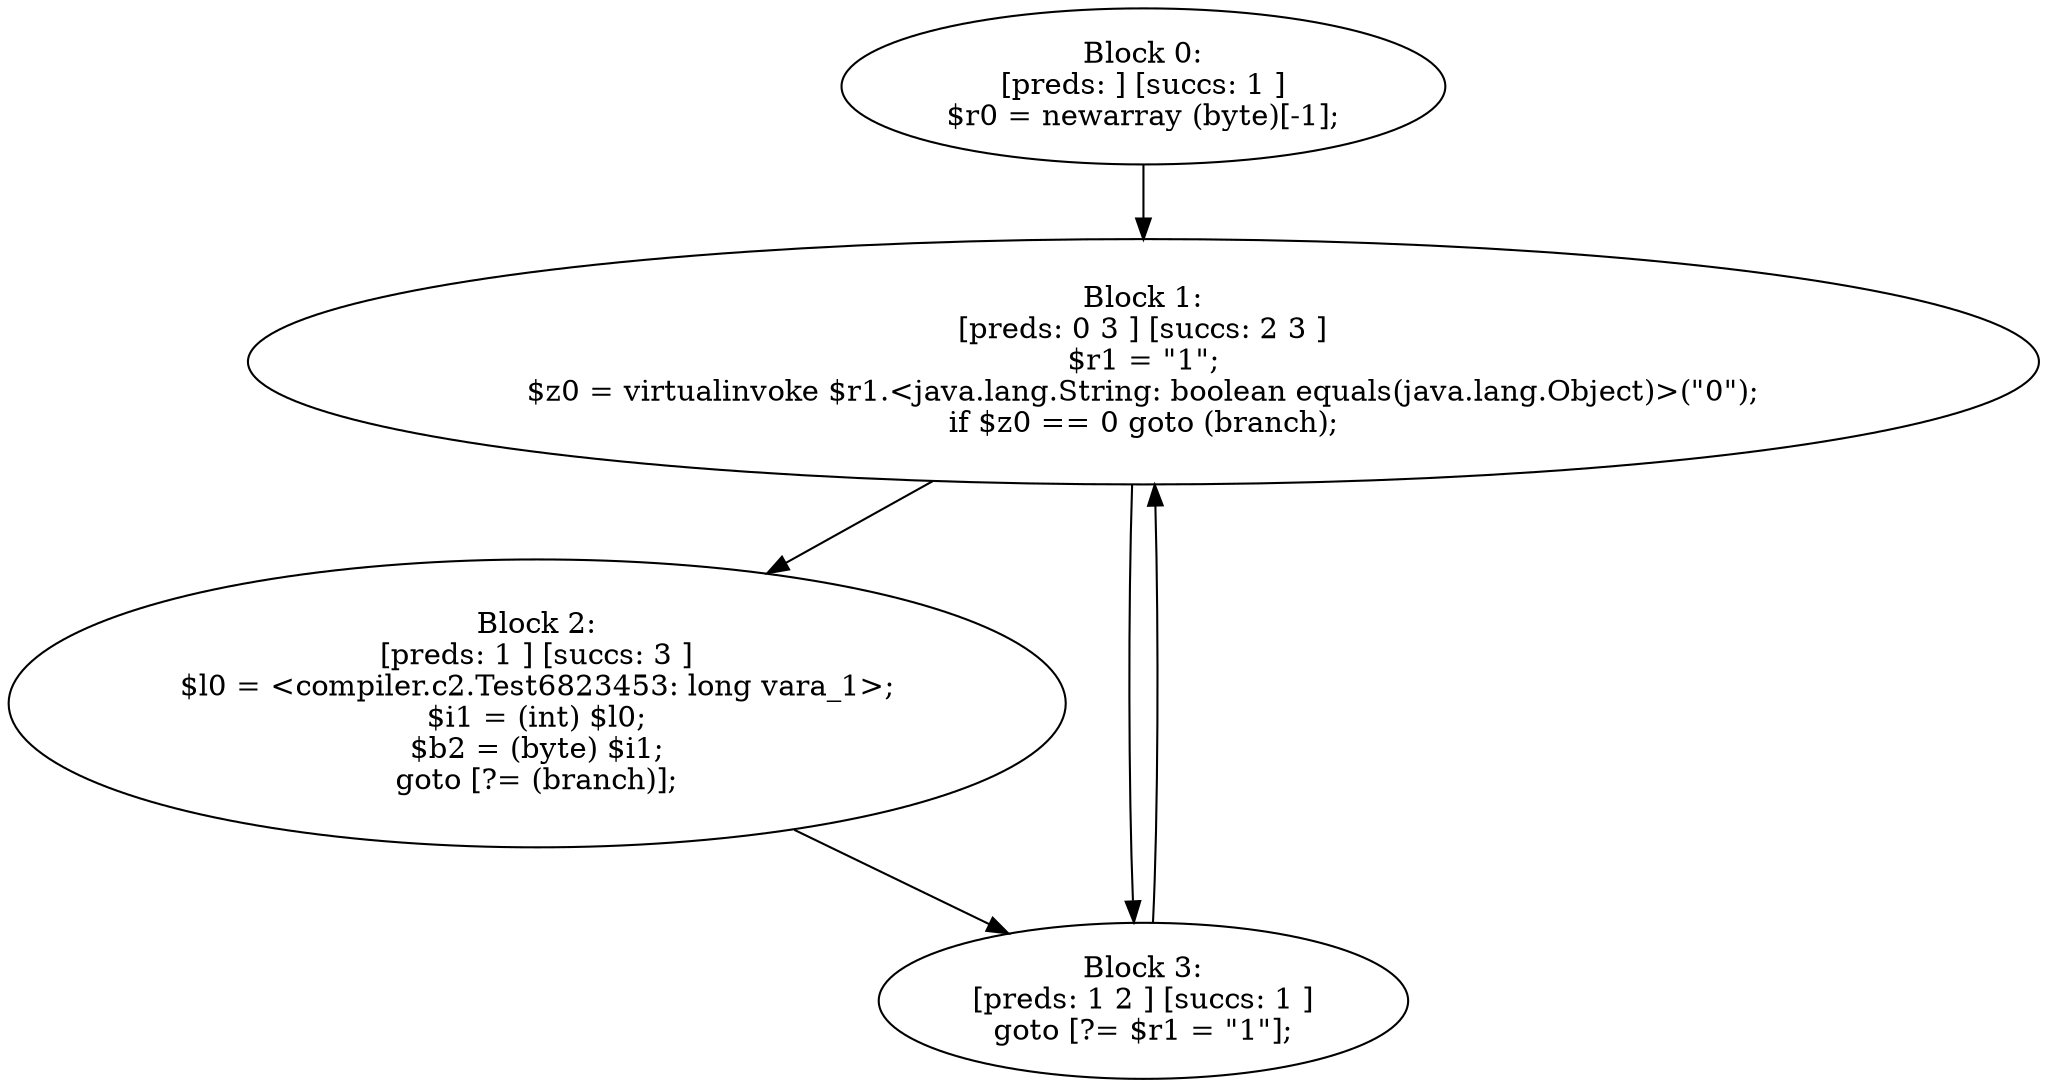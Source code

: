 digraph "unitGraph" {
    "Block 0:
[preds: ] [succs: 1 ]
$r0 = newarray (byte)[-1];
"
    "Block 1:
[preds: 0 3 ] [succs: 2 3 ]
$r1 = \"1\";
$z0 = virtualinvoke $r1.<java.lang.String: boolean equals(java.lang.Object)>(\"0\");
if $z0 == 0 goto (branch);
"
    "Block 2:
[preds: 1 ] [succs: 3 ]
$l0 = <compiler.c2.Test6823453: long vara_1>;
$i1 = (int) $l0;
$b2 = (byte) $i1;
goto [?= (branch)];
"
    "Block 3:
[preds: 1 2 ] [succs: 1 ]
goto [?= $r1 = \"1\"];
"
    "Block 0:
[preds: ] [succs: 1 ]
$r0 = newarray (byte)[-1];
"->"Block 1:
[preds: 0 3 ] [succs: 2 3 ]
$r1 = \"1\";
$z0 = virtualinvoke $r1.<java.lang.String: boolean equals(java.lang.Object)>(\"0\");
if $z0 == 0 goto (branch);
";
    "Block 1:
[preds: 0 3 ] [succs: 2 3 ]
$r1 = \"1\";
$z0 = virtualinvoke $r1.<java.lang.String: boolean equals(java.lang.Object)>(\"0\");
if $z0 == 0 goto (branch);
"->"Block 2:
[preds: 1 ] [succs: 3 ]
$l0 = <compiler.c2.Test6823453: long vara_1>;
$i1 = (int) $l0;
$b2 = (byte) $i1;
goto [?= (branch)];
";
    "Block 1:
[preds: 0 3 ] [succs: 2 3 ]
$r1 = \"1\";
$z0 = virtualinvoke $r1.<java.lang.String: boolean equals(java.lang.Object)>(\"0\");
if $z0 == 0 goto (branch);
"->"Block 3:
[preds: 1 2 ] [succs: 1 ]
goto [?= $r1 = \"1\"];
";
    "Block 2:
[preds: 1 ] [succs: 3 ]
$l0 = <compiler.c2.Test6823453: long vara_1>;
$i1 = (int) $l0;
$b2 = (byte) $i1;
goto [?= (branch)];
"->"Block 3:
[preds: 1 2 ] [succs: 1 ]
goto [?= $r1 = \"1\"];
";
    "Block 3:
[preds: 1 2 ] [succs: 1 ]
goto [?= $r1 = \"1\"];
"->"Block 1:
[preds: 0 3 ] [succs: 2 3 ]
$r1 = \"1\";
$z0 = virtualinvoke $r1.<java.lang.String: boolean equals(java.lang.Object)>(\"0\");
if $z0 == 0 goto (branch);
";
}
